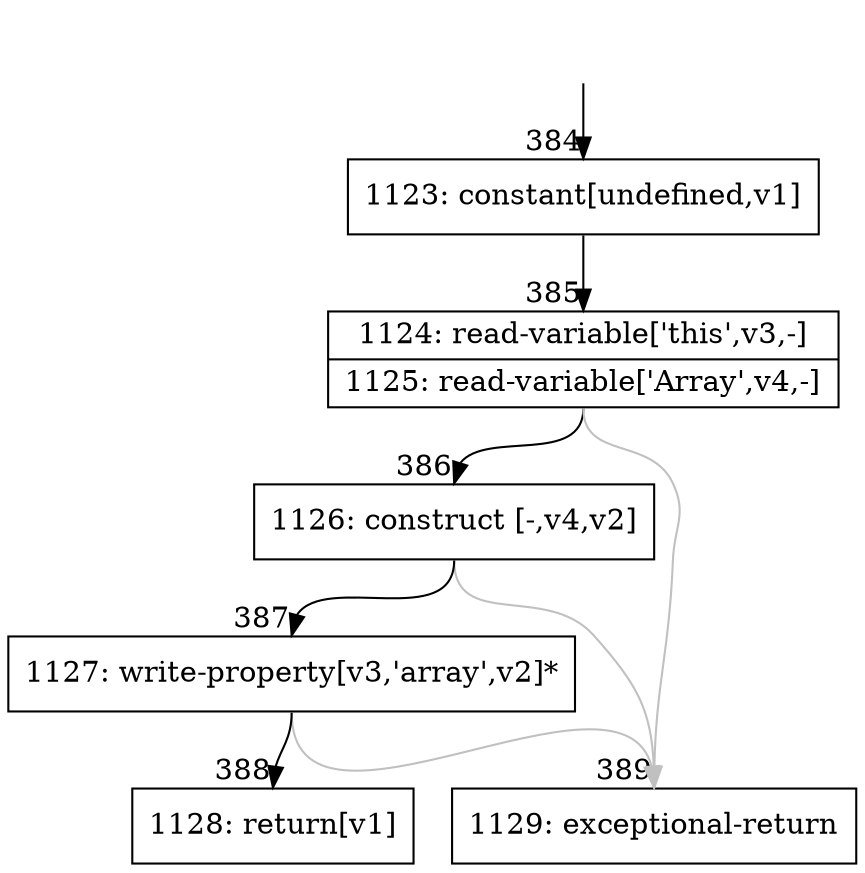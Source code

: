 digraph {
rankdir="TD"
BB_entry37[shape=none,label=""];
BB_entry37 -> BB384 [tailport=s, headport=n, headlabel="    384"]
BB384 [shape=record label="{1123: constant[undefined,v1]}" ] 
BB384 -> BB385 [tailport=s, headport=n, headlabel="      385"]
BB385 [shape=record label="{1124: read-variable['this',v3,-]|1125: read-variable['Array',v4,-]}" ] 
BB385 -> BB386 [tailport=s, headport=n, headlabel="      386"]
BB385 -> BB389 [tailport=s, headport=n, color=gray, headlabel="      389"]
BB386 [shape=record label="{1126: construct [-,v4,v2]}" ] 
BB386 -> BB387 [tailport=s, headport=n, headlabel="      387"]
BB386 -> BB389 [tailport=s, headport=n, color=gray]
BB387 [shape=record label="{1127: write-property[v3,'array',v2]*}" ] 
BB387 -> BB388 [tailport=s, headport=n, headlabel="      388"]
BB387 -> BB389 [tailport=s, headport=n, color=gray]
BB388 [shape=record label="{1128: return[v1]}" ] 
BB389 [shape=record label="{1129: exceptional-return}" ] 
//#$~ 315
}
